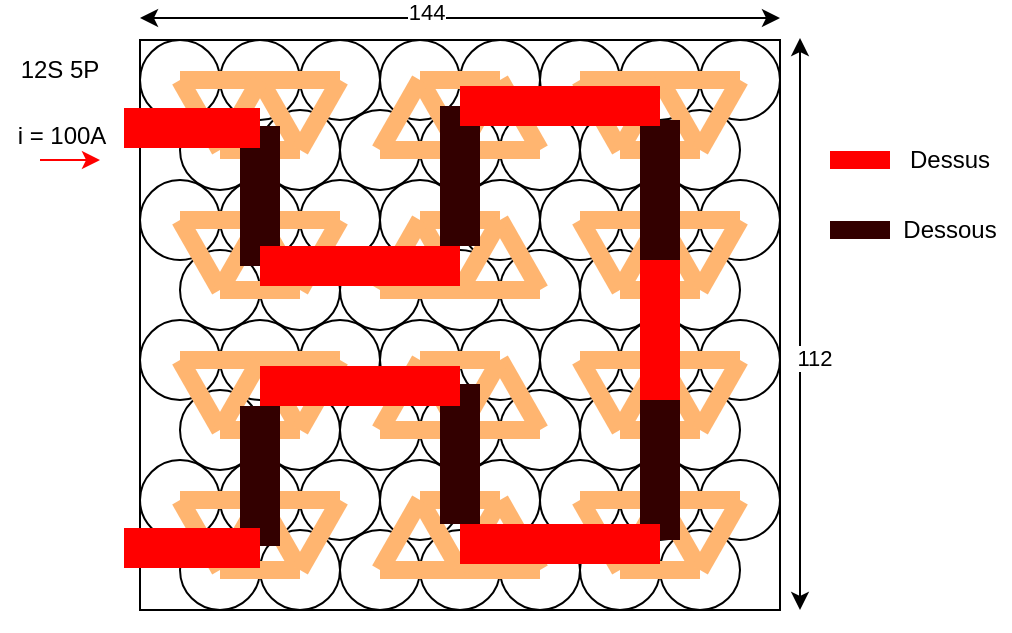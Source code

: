 <mxfile version="21.3.7" type="device">
  <diagram name="Page-1" id="6R2cEfyYjM8SO850dkFp">
    <mxGraphModel dx="1034" dy="605" grid="1" gridSize="10" guides="0" tooltips="1" connect="0" arrows="0" fold="1" page="1" pageScale="1" pageWidth="827" pageHeight="1169" math="0" shadow="0">
      <root>
        <mxCell id="0" />
        <mxCell id="1" parent="0" />
        <mxCell id="5ElmYb7h4wSeAVdo4Z_U-305" value="" style="rounded=0;whiteSpace=wrap;html=1;fillColor=none;" vertex="1" parent="1">
          <mxGeometry x="360" y="240" width="320" height="285" as="geometry" />
        </mxCell>
        <mxCell id="5ElmYb7h4wSeAVdo4Z_U-151" value="" style="group" vertex="1" connectable="0" parent="1">
          <mxGeometry x="360" y="240" width="230" height="85" as="geometry" />
        </mxCell>
        <mxCell id="5ElmYb7h4wSeAVdo4Z_U-82" value="" style="group" vertex="1" connectable="0" parent="5ElmYb7h4wSeAVdo4Z_U-151">
          <mxGeometry width="230" height="75" as="geometry" />
        </mxCell>
        <mxCell id="5ElmYb7h4wSeAVdo4Z_U-13" value="" style="group;fillColor=none;" vertex="1" connectable="0" parent="5ElmYb7h4wSeAVdo4Z_U-82">
          <mxGeometry width="230" height="75" as="geometry" />
        </mxCell>
        <mxCell id="5ElmYb7h4wSeAVdo4Z_U-1" value="" style="ellipse;whiteSpace=wrap;html=1;aspect=fixed;" vertex="1" parent="5ElmYb7h4wSeAVdo4Z_U-13">
          <mxGeometry width="40" height="40" as="geometry" />
        </mxCell>
        <mxCell id="5ElmYb7h4wSeAVdo4Z_U-2" value="" style="ellipse;whiteSpace=wrap;html=1;aspect=fixed;" vertex="1" parent="5ElmYb7h4wSeAVdo4Z_U-13">
          <mxGeometry x="40" width="40" height="40" as="geometry" />
        </mxCell>
        <mxCell id="5ElmYb7h4wSeAVdo4Z_U-3" value="" style="ellipse;whiteSpace=wrap;html=1;aspect=fixed;" vertex="1" parent="5ElmYb7h4wSeAVdo4Z_U-13">
          <mxGeometry x="80" width="40" height="40" as="geometry" />
        </mxCell>
        <mxCell id="5ElmYb7h4wSeAVdo4Z_U-4" value="" style="ellipse;whiteSpace=wrap;html=1;aspect=fixed;" vertex="1" parent="5ElmYb7h4wSeAVdo4Z_U-13">
          <mxGeometry x="20" y="35" width="40" height="40" as="geometry" />
        </mxCell>
        <mxCell id="5ElmYb7h4wSeAVdo4Z_U-5" value="" style="ellipse;whiteSpace=wrap;html=1;aspect=fixed;" vertex="1" parent="5ElmYb7h4wSeAVdo4Z_U-13">
          <mxGeometry x="60" y="35" width="40" height="40" as="geometry" />
        </mxCell>
        <mxCell id="5ElmYb7h4wSeAVdo4Z_U-83" value="" style="group;rotation=-180;" vertex="1" connectable="0" parent="5ElmYb7h4wSeAVdo4Z_U-13">
          <mxGeometry x="100" width="120" height="75" as="geometry" />
        </mxCell>
        <mxCell id="5ElmYb7h4wSeAVdo4Z_U-84" value="" style="group;fillColor=none;rotation=-180;" vertex="1" connectable="0" parent="5ElmYb7h4wSeAVdo4Z_U-83">
          <mxGeometry width="120" height="75" as="geometry" />
        </mxCell>
        <mxCell id="5ElmYb7h4wSeAVdo4Z_U-85" value="" style="ellipse;whiteSpace=wrap;html=1;aspect=fixed;rotation=-180;" vertex="1" parent="5ElmYb7h4wSeAVdo4Z_U-84">
          <mxGeometry x="80" y="35" width="40" height="40" as="geometry" />
        </mxCell>
        <mxCell id="5ElmYb7h4wSeAVdo4Z_U-86" value="" style="ellipse;whiteSpace=wrap;html=1;aspect=fixed;rotation=-180;" vertex="1" parent="5ElmYb7h4wSeAVdo4Z_U-84">
          <mxGeometry x="40" y="35" width="40" height="40" as="geometry" />
        </mxCell>
        <mxCell id="5ElmYb7h4wSeAVdo4Z_U-87" value="" style="ellipse;whiteSpace=wrap;html=1;aspect=fixed;rotation=-180;" vertex="1" parent="5ElmYb7h4wSeAVdo4Z_U-84">
          <mxGeometry y="35" width="40" height="40" as="geometry" />
        </mxCell>
        <mxCell id="5ElmYb7h4wSeAVdo4Z_U-88" value="" style="ellipse;whiteSpace=wrap;html=1;aspect=fixed;rotation=-180;" vertex="1" parent="5ElmYb7h4wSeAVdo4Z_U-84">
          <mxGeometry x="60" width="40" height="40" as="geometry" />
        </mxCell>
        <mxCell id="5ElmYb7h4wSeAVdo4Z_U-89" value="" style="ellipse;whiteSpace=wrap;html=1;aspect=fixed;rotation=-180;" vertex="1" parent="5ElmYb7h4wSeAVdo4Z_U-84">
          <mxGeometry x="20" width="40" height="40" as="geometry" />
        </mxCell>
        <mxCell id="5ElmYb7h4wSeAVdo4Z_U-90" value="" style="endArrow=none;html=1;rounded=0;strokeWidth=9;strokeColor=#FFB570;" edge="1" parent="5ElmYb7h4wSeAVdo4Z_U-83">
          <mxGeometry width="50" height="50" relative="1" as="geometry">
            <mxPoint x="100" y="55" as="sourcePoint" />
            <mxPoint x="80" y="20" as="targetPoint" />
          </mxGeometry>
        </mxCell>
        <mxCell id="5ElmYb7h4wSeAVdo4Z_U-91" value="" style="endArrow=none;html=1;rounded=0;strokeWidth=9;strokeColor=#FFB570;" edge="1" parent="5ElmYb7h4wSeAVdo4Z_U-83">
          <mxGeometry width="50" height="50" relative="1" as="geometry">
            <mxPoint x="60" y="55" as="sourcePoint" />
            <mxPoint x="40" y="20" as="targetPoint" />
          </mxGeometry>
        </mxCell>
        <mxCell id="5ElmYb7h4wSeAVdo4Z_U-92" value="" style="endArrow=none;html=1;rounded=0;strokeWidth=9;strokeColor=#FFB570;" edge="1" parent="5ElmYb7h4wSeAVdo4Z_U-83">
          <mxGeometry width="50" height="50" relative="1" as="geometry">
            <mxPoint x="100" y="55" as="sourcePoint" />
            <mxPoint x="60" y="55" as="targetPoint" />
          </mxGeometry>
        </mxCell>
        <mxCell id="5ElmYb7h4wSeAVdo4Z_U-93" value="" style="endArrow=none;html=1;rounded=0;strokeWidth=9;strokeColor=#FFB570;" edge="1" parent="5ElmYb7h4wSeAVdo4Z_U-83">
          <mxGeometry width="50" height="50" relative="1" as="geometry">
            <mxPoint x="80" y="20" as="sourcePoint" />
            <mxPoint x="40" y="20" as="targetPoint" />
          </mxGeometry>
        </mxCell>
        <mxCell id="5ElmYb7h4wSeAVdo4Z_U-94" value="" style="endArrow=none;html=1;rounded=0;strokeWidth=9;strokeColor=#FFB570;" edge="1" parent="5ElmYb7h4wSeAVdo4Z_U-83">
          <mxGeometry width="50" height="50" relative="1" as="geometry">
            <mxPoint x="60" y="55" as="sourcePoint" />
            <mxPoint x="20" y="55" as="targetPoint" />
          </mxGeometry>
        </mxCell>
        <mxCell id="5ElmYb7h4wSeAVdo4Z_U-95" value="" style="endArrow=none;html=1;rounded=0;strokeWidth=9;strokeColor=#FFB570;" edge="1" parent="5ElmYb7h4wSeAVdo4Z_U-83">
          <mxGeometry width="50" height="50" relative="1" as="geometry">
            <mxPoint x="20" y="55" as="sourcePoint" />
            <mxPoint x="40" y="20" as="targetPoint" />
          </mxGeometry>
        </mxCell>
        <mxCell id="5ElmYb7h4wSeAVdo4Z_U-96" value="" style="endArrow=none;html=1;rounded=0;strokeWidth=9;strokeColor=#FFB570;" edge="1" parent="5ElmYb7h4wSeAVdo4Z_U-83">
          <mxGeometry width="50" height="50" relative="1" as="geometry">
            <mxPoint x="60" y="55" as="sourcePoint" />
            <mxPoint x="80" y="20" as="targetPoint" />
          </mxGeometry>
        </mxCell>
        <mxCell id="5ElmYb7h4wSeAVdo4Z_U-75" value="" style="endArrow=none;html=1;rounded=0;strokeWidth=9;strokeColor=#FFB570;" edge="1" parent="5ElmYb7h4wSeAVdo4Z_U-82">
          <mxGeometry width="50" height="50" relative="1" as="geometry">
            <mxPoint x="20" y="20" as="sourcePoint" />
            <mxPoint x="40" y="55" as="targetPoint" />
          </mxGeometry>
        </mxCell>
        <mxCell id="5ElmYb7h4wSeAVdo4Z_U-76" value="" style="endArrow=none;html=1;rounded=0;strokeWidth=9;strokeColor=#FFB570;" edge="1" parent="5ElmYb7h4wSeAVdo4Z_U-82">
          <mxGeometry width="50" height="50" relative="1" as="geometry">
            <mxPoint x="60" y="20" as="sourcePoint" />
            <mxPoint x="80" y="55" as="targetPoint" />
          </mxGeometry>
        </mxCell>
        <mxCell id="5ElmYb7h4wSeAVdo4Z_U-77" value="" style="endArrow=none;html=1;rounded=0;strokeWidth=9;strokeColor=#FFB570;" edge="1" parent="5ElmYb7h4wSeAVdo4Z_U-82">
          <mxGeometry width="50" height="50" relative="1" as="geometry">
            <mxPoint x="20" y="20" as="sourcePoint" />
            <mxPoint x="60" y="20" as="targetPoint" />
          </mxGeometry>
        </mxCell>
        <mxCell id="5ElmYb7h4wSeAVdo4Z_U-78" value="" style="endArrow=none;html=1;rounded=0;strokeWidth=9;strokeColor=#FFB570;" edge="1" parent="5ElmYb7h4wSeAVdo4Z_U-82">
          <mxGeometry width="50" height="50" relative="1" as="geometry">
            <mxPoint x="40" y="55" as="sourcePoint" />
            <mxPoint x="80" y="55" as="targetPoint" />
          </mxGeometry>
        </mxCell>
        <mxCell id="5ElmYb7h4wSeAVdo4Z_U-79" value="" style="endArrow=none;html=1;rounded=0;strokeWidth=9;strokeColor=#FFB570;" edge="1" parent="5ElmYb7h4wSeAVdo4Z_U-82">
          <mxGeometry width="50" height="50" relative="1" as="geometry">
            <mxPoint x="60" y="20" as="sourcePoint" />
            <mxPoint x="100" y="20" as="targetPoint" />
          </mxGeometry>
        </mxCell>
        <mxCell id="5ElmYb7h4wSeAVdo4Z_U-80" value="" style="endArrow=none;html=1;rounded=0;strokeWidth=9;strokeColor=#FFB570;" edge="1" parent="5ElmYb7h4wSeAVdo4Z_U-82">
          <mxGeometry width="50" height="50" relative="1" as="geometry">
            <mxPoint x="100" y="20" as="sourcePoint" />
            <mxPoint x="80" y="55" as="targetPoint" />
          </mxGeometry>
        </mxCell>
        <mxCell id="5ElmYb7h4wSeAVdo4Z_U-81" value="" style="endArrow=none;html=1;rounded=0;strokeWidth=9;strokeColor=#FFB570;" edge="1" parent="5ElmYb7h4wSeAVdo4Z_U-82">
          <mxGeometry width="50" height="50" relative="1" as="geometry">
            <mxPoint x="60" y="20" as="sourcePoint" />
            <mxPoint x="40" y="55" as="targetPoint" />
          </mxGeometry>
        </mxCell>
        <mxCell id="5ElmYb7h4wSeAVdo4Z_U-109" value="" style="group" vertex="1" connectable="0" parent="5ElmYb7h4wSeAVdo4Z_U-151">
          <mxGeometry x="10" y="10" width="120" height="75" as="geometry" />
        </mxCell>
        <mxCell id="5ElmYb7h4wSeAVdo4Z_U-97" value="" style="ellipse;whiteSpace=wrap;html=1;aspect=fixed;" vertex="1" parent="5ElmYb7h4wSeAVdo4Z_U-109">
          <mxGeometry x="190" y="-10" width="40" height="40" as="geometry" />
        </mxCell>
        <mxCell id="5ElmYb7h4wSeAVdo4Z_U-98" value="" style="ellipse;whiteSpace=wrap;html=1;aspect=fixed;" vertex="1" parent="5ElmYb7h4wSeAVdo4Z_U-109">
          <mxGeometry x="230" y="-10" width="40" height="40" as="geometry" />
        </mxCell>
        <mxCell id="5ElmYb7h4wSeAVdo4Z_U-99" value="" style="ellipse;whiteSpace=wrap;html=1;aspect=fixed;" vertex="1" parent="5ElmYb7h4wSeAVdo4Z_U-109">
          <mxGeometry x="270" y="-10" width="40" height="40" as="geometry" />
        </mxCell>
        <mxCell id="5ElmYb7h4wSeAVdo4Z_U-100" value="" style="ellipse;whiteSpace=wrap;html=1;aspect=fixed;" vertex="1" parent="5ElmYb7h4wSeAVdo4Z_U-109">
          <mxGeometry x="210" y="25" width="40" height="40" as="geometry" />
        </mxCell>
        <mxCell id="5ElmYb7h4wSeAVdo4Z_U-101" value="" style="ellipse;whiteSpace=wrap;html=1;aspect=fixed;" vertex="1" parent="5ElmYb7h4wSeAVdo4Z_U-109">
          <mxGeometry x="250" y="25" width="40" height="40" as="geometry" />
        </mxCell>
        <mxCell id="5ElmYb7h4wSeAVdo4Z_U-102" value="" style="endArrow=none;html=1;rounded=0;strokeWidth=9;strokeColor=#FFB570;" edge="1" parent="5ElmYb7h4wSeAVdo4Z_U-109">
          <mxGeometry width="50" height="50" relative="1" as="geometry">
            <mxPoint x="210" y="10" as="sourcePoint" />
            <mxPoint x="230" y="45" as="targetPoint" />
          </mxGeometry>
        </mxCell>
        <mxCell id="5ElmYb7h4wSeAVdo4Z_U-103" value="" style="endArrow=none;html=1;rounded=0;strokeWidth=9;strokeColor=#FFB570;" edge="1" parent="5ElmYb7h4wSeAVdo4Z_U-109">
          <mxGeometry width="50" height="50" relative="1" as="geometry">
            <mxPoint x="250" y="10" as="sourcePoint" />
            <mxPoint x="270" y="45" as="targetPoint" />
          </mxGeometry>
        </mxCell>
        <mxCell id="5ElmYb7h4wSeAVdo4Z_U-104" value="" style="endArrow=none;html=1;rounded=0;strokeWidth=9;strokeColor=#FFB570;" edge="1" parent="5ElmYb7h4wSeAVdo4Z_U-109">
          <mxGeometry width="50" height="50" relative="1" as="geometry">
            <mxPoint x="210" y="10" as="sourcePoint" />
            <mxPoint x="250" y="10" as="targetPoint" />
          </mxGeometry>
        </mxCell>
        <mxCell id="5ElmYb7h4wSeAVdo4Z_U-105" value="" style="endArrow=none;html=1;rounded=0;strokeWidth=9;strokeColor=#FFB570;" edge="1" parent="5ElmYb7h4wSeAVdo4Z_U-109">
          <mxGeometry width="50" height="50" relative="1" as="geometry">
            <mxPoint x="230" y="45" as="sourcePoint" />
            <mxPoint x="270" y="45" as="targetPoint" />
          </mxGeometry>
        </mxCell>
        <mxCell id="5ElmYb7h4wSeAVdo4Z_U-106" value="" style="endArrow=none;html=1;rounded=0;strokeWidth=9;strokeColor=#FFB570;" edge="1" parent="5ElmYb7h4wSeAVdo4Z_U-109">
          <mxGeometry width="50" height="50" relative="1" as="geometry">
            <mxPoint x="250" y="10" as="sourcePoint" />
            <mxPoint x="290" y="10" as="targetPoint" />
          </mxGeometry>
        </mxCell>
        <mxCell id="5ElmYb7h4wSeAVdo4Z_U-107" value="" style="endArrow=none;html=1;rounded=0;strokeWidth=9;strokeColor=#FFB570;" edge="1" parent="5ElmYb7h4wSeAVdo4Z_U-109">
          <mxGeometry width="50" height="50" relative="1" as="geometry">
            <mxPoint x="290" y="10" as="sourcePoint" />
            <mxPoint x="270" y="45" as="targetPoint" />
          </mxGeometry>
        </mxCell>
        <mxCell id="5ElmYb7h4wSeAVdo4Z_U-108" value="" style="endArrow=none;html=1;rounded=0;strokeWidth=9;strokeColor=#FFB570;" edge="1" parent="5ElmYb7h4wSeAVdo4Z_U-109">
          <mxGeometry width="50" height="50" relative="1" as="geometry">
            <mxPoint x="250" y="10" as="sourcePoint" />
            <mxPoint x="230" y="45" as="targetPoint" />
          </mxGeometry>
        </mxCell>
        <mxCell id="5ElmYb7h4wSeAVdo4Z_U-152" value="" style="group" vertex="1" connectable="0" parent="1">
          <mxGeometry x="360" y="310" width="230" height="85" as="geometry" />
        </mxCell>
        <mxCell id="5ElmYb7h4wSeAVdo4Z_U-153" value="" style="group" vertex="1" connectable="0" parent="5ElmYb7h4wSeAVdo4Z_U-152">
          <mxGeometry width="230" height="75" as="geometry" />
        </mxCell>
        <mxCell id="5ElmYb7h4wSeAVdo4Z_U-154" value="" style="group;fillColor=none;" vertex="1" connectable="0" parent="5ElmYb7h4wSeAVdo4Z_U-153">
          <mxGeometry width="230" height="75" as="geometry" />
        </mxCell>
        <mxCell id="5ElmYb7h4wSeAVdo4Z_U-155" value="" style="ellipse;whiteSpace=wrap;html=1;aspect=fixed;" vertex="1" parent="5ElmYb7h4wSeAVdo4Z_U-154">
          <mxGeometry width="40" height="40" as="geometry" />
        </mxCell>
        <mxCell id="5ElmYb7h4wSeAVdo4Z_U-156" value="" style="ellipse;whiteSpace=wrap;html=1;aspect=fixed;" vertex="1" parent="5ElmYb7h4wSeAVdo4Z_U-154">
          <mxGeometry x="40" width="40" height="40" as="geometry" />
        </mxCell>
        <mxCell id="5ElmYb7h4wSeAVdo4Z_U-157" value="" style="ellipse;whiteSpace=wrap;html=1;aspect=fixed;" vertex="1" parent="5ElmYb7h4wSeAVdo4Z_U-154">
          <mxGeometry x="80" width="40" height="40" as="geometry" />
        </mxCell>
        <mxCell id="5ElmYb7h4wSeAVdo4Z_U-158" value="" style="ellipse;whiteSpace=wrap;html=1;aspect=fixed;" vertex="1" parent="5ElmYb7h4wSeAVdo4Z_U-154">
          <mxGeometry x="20" y="35" width="40" height="40" as="geometry" />
        </mxCell>
        <mxCell id="5ElmYb7h4wSeAVdo4Z_U-159" value="" style="ellipse;whiteSpace=wrap;html=1;aspect=fixed;" vertex="1" parent="5ElmYb7h4wSeAVdo4Z_U-154">
          <mxGeometry x="60" y="35" width="40" height="40" as="geometry" />
        </mxCell>
        <mxCell id="5ElmYb7h4wSeAVdo4Z_U-160" value="" style="group;rotation=-180;" vertex="1" connectable="0" parent="5ElmYb7h4wSeAVdo4Z_U-154">
          <mxGeometry x="100" width="120" height="75" as="geometry" />
        </mxCell>
        <mxCell id="5ElmYb7h4wSeAVdo4Z_U-161" value="" style="group;fillColor=none;rotation=-180;" vertex="1" connectable="0" parent="5ElmYb7h4wSeAVdo4Z_U-160">
          <mxGeometry width="120" height="75" as="geometry" />
        </mxCell>
        <mxCell id="5ElmYb7h4wSeAVdo4Z_U-162" value="" style="ellipse;whiteSpace=wrap;html=1;aspect=fixed;rotation=-180;" vertex="1" parent="5ElmYb7h4wSeAVdo4Z_U-161">
          <mxGeometry x="80" y="35" width="40" height="40" as="geometry" />
        </mxCell>
        <mxCell id="5ElmYb7h4wSeAVdo4Z_U-163" value="" style="ellipse;whiteSpace=wrap;html=1;aspect=fixed;rotation=-180;" vertex="1" parent="5ElmYb7h4wSeAVdo4Z_U-161">
          <mxGeometry x="40" y="35" width="40" height="40" as="geometry" />
        </mxCell>
        <mxCell id="5ElmYb7h4wSeAVdo4Z_U-164" value="" style="ellipse;whiteSpace=wrap;html=1;aspect=fixed;rotation=-180;" vertex="1" parent="5ElmYb7h4wSeAVdo4Z_U-161">
          <mxGeometry y="35" width="40" height="40" as="geometry" />
        </mxCell>
        <mxCell id="5ElmYb7h4wSeAVdo4Z_U-165" value="" style="ellipse;whiteSpace=wrap;html=1;aspect=fixed;rotation=-180;" vertex="1" parent="5ElmYb7h4wSeAVdo4Z_U-161">
          <mxGeometry x="60" width="40" height="40" as="geometry" />
        </mxCell>
        <mxCell id="5ElmYb7h4wSeAVdo4Z_U-166" value="" style="ellipse;whiteSpace=wrap;html=1;aspect=fixed;rotation=-180;" vertex="1" parent="5ElmYb7h4wSeAVdo4Z_U-161">
          <mxGeometry x="20" width="40" height="40" as="geometry" />
        </mxCell>
        <mxCell id="5ElmYb7h4wSeAVdo4Z_U-167" value="" style="endArrow=none;html=1;rounded=0;strokeWidth=9;strokeColor=#FFB570;" edge="1" parent="5ElmYb7h4wSeAVdo4Z_U-160">
          <mxGeometry width="50" height="50" relative="1" as="geometry">
            <mxPoint x="100" y="55" as="sourcePoint" />
            <mxPoint x="80" y="20" as="targetPoint" />
          </mxGeometry>
        </mxCell>
        <mxCell id="5ElmYb7h4wSeAVdo4Z_U-168" value="" style="endArrow=none;html=1;rounded=0;strokeWidth=9;strokeColor=#FFB570;" edge="1" parent="5ElmYb7h4wSeAVdo4Z_U-160">
          <mxGeometry width="50" height="50" relative="1" as="geometry">
            <mxPoint x="60" y="55" as="sourcePoint" />
            <mxPoint x="40" y="20" as="targetPoint" />
          </mxGeometry>
        </mxCell>
        <mxCell id="5ElmYb7h4wSeAVdo4Z_U-169" value="" style="endArrow=none;html=1;rounded=0;strokeWidth=9;strokeColor=#FFB570;" edge="1" parent="5ElmYb7h4wSeAVdo4Z_U-160">
          <mxGeometry width="50" height="50" relative="1" as="geometry">
            <mxPoint x="100" y="55" as="sourcePoint" />
            <mxPoint x="60" y="55" as="targetPoint" />
          </mxGeometry>
        </mxCell>
        <mxCell id="5ElmYb7h4wSeAVdo4Z_U-170" value="" style="endArrow=none;html=1;rounded=0;strokeWidth=9;strokeColor=#FFB570;" edge="1" parent="5ElmYb7h4wSeAVdo4Z_U-160">
          <mxGeometry width="50" height="50" relative="1" as="geometry">
            <mxPoint x="80" y="20" as="sourcePoint" />
            <mxPoint x="40" y="20" as="targetPoint" />
          </mxGeometry>
        </mxCell>
        <mxCell id="5ElmYb7h4wSeAVdo4Z_U-171" value="" style="endArrow=none;html=1;rounded=0;strokeWidth=9;strokeColor=#FFB570;" edge="1" parent="5ElmYb7h4wSeAVdo4Z_U-160">
          <mxGeometry width="50" height="50" relative="1" as="geometry">
            <mxPoint x="60" y="55" as="sourcePoint" />
            <mxPoint x="20" y="55" as="targetPoint" />
          </mxGeometry>
        </mxCell>
        <mxCell id="5ElmYb7h4wSeAVdo4Z_U-172" value="" style="endArrow=none;html=1;rounded=0;strokeWidth=9;strokeColor=#FFB570;" edge="1" parent="5ElmYb7h4wSeAVdo4Z_U-160">
          <mxGeometry width="50" height="50" relative="1" as="geometry">
            <mxPoint x="20" y="55" as="sourcePoint" />
            <mxPoint x="40" y="20" as="targetPoint" />
          </mxGeometry>
        </mxCell>
        <mxCell id="5ElmYb7h4wSeAVdo4Z_U-173" value="" style="endArrow=none;html=1;rounded=0;strokeWidth=9;strokeColor=#FFB570;" edge="1" parent="5ElmYb7h4wSeAVdo4Z_U-160">
          <mxGeometry width="50" height="50" relative="1" as="geometry">
            <mxPoint x="60" y="55" as="sourcePoint" />
            <mxPoint x="80" y="20" as="targetPoint" />
          </mxGeometry>
        </mxCell>
        <mxCell id="5ElmYb7h4wSeAVdo4Z_U-174" value="" style="endArrow=none;html=1;rounded=0;strokeWidth=9;strokeColor=#FFB570;" edge="1" parent="5ElmYb7h4wSeAVdo4Z_U-153">
          <mxGeometry width="50" height="50" relative="1" as="geometry">
            <mxPoint x="20" y="20" as="sourcePoint" />
            <mxPoint x="40" y="55" as="targetPoint" />
          </mxGeometry>
        </mxCell>
        <mxCell id="5ElmYb7h4wSeAVdo4Z_U-175" value="" style="endArrow=none;html=1;rounded=0;strokeWidth=9;strokeColor=#FFB570;" edge="1" parent="5ElmYb7h4wSeAVdo4Z_U-153">
          <mxGeometry width="50" height="50" relative="1" as="geometry">
            <mxPoint x="60" y="20" as="sourcePoint" />
            <mxPoint x="80" y="55" as="targetPoint" />
          </mxGeometry>
        </mxCell>
        <mxCell id="5ElmYb7h4wSeAVdo4Z_U-176" value="" style="endArrow=none;html=1;rounded=0;strokeWidth=9;strokeColor=#FFB570;" edge="1" parent="5ElmYb7h4wSeAVdo4Z_U-153">
          <mxGeometry width="50" height="50" relative="1" as="geometry">
            <mxPoint x="20" y="20" as="sourcePoint" />
            <mxPoint x="60" y="20" as="targetPoint" />
          </mxGeometry>
        </mxCell>
        <mxCell id="5ElmYb7h4wSeAVdo4Z_U-177" value="" style="endArrow=none;html=1;rounded=0;strokeWidth=9;strokeColor=#FFB570;" edge="1" parent="5ElmYb7h4wSeAVdo4Z_U-153">
          <mxGeometry width="50" height="50" relative="1" as="geometry">
            <mxPoint x="40" y="55" as="sourcePoint" />
            <mxPoint x="80" y="55" as="targetPoint" />
          </mxGeometry>
        </mxCell>
        <mxCell id="5ElmYb7h4wSeAVdo4Z_U-178" value="" style="endArrow=none;html=1;rounded=0;strokeWidth=9;strokeColor=#FFB570;" edge="1" parent="5ElmYb7h4wSeAVdo4Z_U-153">
          <mxGeometry width="50" height="50" relative="1" as="geometry">
            <mxPoint x="60" y="20" as="sourcePoint" />
            <mxPoint x="100" y="20" as="targetPoint" />
          </mxGeometry>
        </mxCell>
        <mxCell id="5ElmYb7h4wSeAVdo4Z_U-179" value="" style="endArrow=none;html=1;rounded=0;strokeWidth=9;strokeColor=#FFB570;" edge="1" parent="5ElmYb7h4wSeAVdo4Z_U-153">
          <mxGeometry width="50" height="50" relative="1" as="geometry">
            <mxPoint x="100" y="20" as="sourcePoint" />
            <mxPoint x="80" y="55" as="targetPoint" />
          </mxGeometry>
        </mxCell>
        <mxCell id="5ElmYb7h4wSeAVdo4Z_U-180" value="" style="endArrow=none;html=1;rounded=0;strokeWidth=9;strokeColor=#FFB570;" edge="1" parent="5ElmYb7h4wSeAVdo4Z_U-153">
          <mxGeometry width="50" height="50" relative="1" as="geometry">
            <mxPoint x="60" y="20" as="sourcePoint" />
            <mxPoint x="40" y="55" as="targetPoint" />
          </mxGeometry>
        </mxCell>
        <mxCell id="5ElmYb7h4wSeAVdo4Z_U-181" value="" style="group" vertex="1" connectable="0" parent="5ElmYb7h4wSeAVdo4Z_U-152">
          <mxGeometry x="10" y="10" width="120" height="75" as="geometry" />
        </mxCell>
        <mxCell id="5ElmYb7h4wSeAVdo4Z_U-182" value="" style="ellipse;whiteSpace=wrap;html=1;aspect=fixed;" vertex="1" parent="5ElmYb7h4wSeAVdo4Z_U-181">
          <mxGeometry x="190" y="-10" width="40" height="40" as="geometry" />
        </mxCell>
        <mxCell id="5ElmYb7h4wSeAVdo4Z_U-183" value="" style="ellipse;whiteSpace=wrap;html=1;aspect=fixed;" vertex="1" parent="5ElmYb7h4wSeAVdo4Z_U-181">
          <mxGeometry x="230" y="-10" width="40" height="40" as="geometry" />
        </mxCell>
        <mxCell id="5ElmYb7h4wSeAVdo4Z_U-184" value="" style="ellipse;whiteSpace=wrap;html=1;aspect=fixed;" vertex="1" parent="5ElmYb7h4wSeAVdo4Z_U-181">
          <mxGeometry x="270" y="-10" width="40" height="40" as="geometry" />
        </mxCell>
        <mxCell id="5ElmYb7h4wSeAVdo4Z_U-185" value="" style="ellipse;whiteSpace=wrap;html=1;aspect=fixed;" vertex="1" parent="5ElmYb7h4wSeAVdo4Z_U-181">
          <mxGeometry x="210" y="25" width="40" height="40" as="geometry" />
        </mxCell>
        <mxCell id="5ElmYb7h4wSeAVdo4Z_U-186" value="" style="ellipse;whiteSpace=wrap;html=1;aspect=fixed;" vertex="1" parent="5ElmYb7h4wSeAVdo4Z_U-181">
          <mxGeometry x="250" y="25" width="40" height="40" as="geometry" />
        </mxCell>
        <mxCell id="5ElmYb7h4wSeAVdo4Z_U-187" value="" style="endArrow=none;html=1;rounded=0;strokeWidth=9;strokeColor=#FFB570;" edge="1" parent="5ElmYb7h4wSeAVdo4Z_U-181">
          <mxGeometry width="50" height="50" relative="1" as="geometry">
            <mxPoint x="210" y="10" as="sourcePoint" />
            <mxPoint x="230" y="45" as="targetPoint" />
          </mxGeometry>
        </mxCell>
        <mxCell id="5ElmYb7h4wSeAVdo4Z_U-188" value="" style="endArrow=none;html=1;rounded=0;strokeWidth=9;strokeColor=#FFB570;" edge="1" parent="5ElmYb7h4wSeAVdo4Z_U-181">
          <mxGeometry width="50" height="50" relative="1" as="geometry">
            <mxPoint x="250" y="10" as="sourcePoint" />
            <mxPoint x="270" y="45" as="targetPoint" />
          </mxGeometry>
        </mxCell>
        <mxCell id="5ElmYb7h4wSeAVdo4Z_U-189" value="" style="endArrow=none;html=1;rounded=0;strokeWidth=9;strokeColor=#FFB570;" edge="1" parent="5ElmYb7h4wSeAVdo4Z_U-181">
          <mxGeometry width="50" height="50" relative="1" as="geometry">
            <mxPoint x="210" y="10" as="sourcePoint" />
            <mxPoint x="250" y="10" as="targetPoint" />
          </mxGeometry>
        </mxCell>
        <mxCell id="5ElmYb7h4wSeAVdo4Z_U-190" value="" style="endArrow=none;html=1;rounded=0;strokeWidth=9;strokeColor=#FFB570;" edge="1" parent="5ElmYb7h4wSeAVdo4Z_U-181">
          <mxGeometry width="50" height="50" relative="1" as="geometry">
            <mxPoint x="230" y="45" as="sourcePoint" />
            <mxPoint x="270" y="45" as="targetPoint" />
          </mxGeometry>
        </mxCell>
        <mxCell id="5ElmYb7h4wSeAVdo4Z_U-191" value="" style="endArrow=none;html=1;rounded=0;strokeWidth=9;strokeColor=#FFB570;" edge="1" parent="5ElmYb7h4wSeAVdo4Z_U-181">
          <mxGeometry width="50" height="50" relative="1" as="geometry">
            <mxPoint x="250" y="10" as="sourcePoint" />
            <mxPoint x="290" y="10" as="targetPoint" />
          </mxGeometry>
        </mxCell>
        <mxCell id="5ElmYb7h4wSeAVdo4Z_U-192" value="" style="endArrow=none;html=1;rounded=0;strokeWidth=9;strokeColor=#FFB570;" edge="1" parent="5ElmYb7h4wSeAVdo4Z_U-181">
          <mxGeometry width="50" height="50" relative="1" as="geometry">
            <mxPoint x="290" y="10" as="sourcePoint" />
            <mxPoint x="270" y="45" as="targetPoint" />
          </mxGeometry>
        </mxCell>
        <mxCell id="5ElmYb7h4wSeAVdo4Z_U-193" value="" style="endArrow=none;html=1;rounded=0;strokeWidth=9;strokeColor=#FFB570;" edge="1" parent="5ElmYb7h4wSeAVdo4Z_U-181">
          <mxGeometry width="50" height="50" relative="1" as="geometry">
            <mxPoint x="250" y="10" as="sourcePoint" />
            <mxPoint x="230" y="45" as="targetPoint" />
          </mxGeometry>
        </mxCell>
        <mxCell id="5ElmYb7h4wSeAVdo4Z_U-280" value="" style="endArrow=none;html=1;rounded=0;strokeColor=#330000;strokeWidth=20;" edge="1" parent="5ElmYb7h4wSeAVdo4Z_U-181">
          <mxGeometry width="50" height="50" relative="1" as="geometry">
            <mxPoint x="250" y="-40" as="sourcePoint" />
            <mxPoint x="250" y="30" as="targetPoint" />
          </mxGeometry>
        </mxCell>
        <mxCell id="5ElmYb7h4wSeAVdo4Z_U-194" value="" style="group" vertex="1" connectable="0" parent="1">
          <mxGeometry x="360" y="380" width="230" height="85" as="geometry" />
        </mxCell>
        <mxCell id="5ElmYb7h4wSeAVdo4Z_U-195" value="" style="group" vertex="1" connectable="0" parent="5ElmYb7h4wSeAVdo4Z_U-194">
          <mxGeometry width="230" height="75" as="geometry" />
        </mxCell>
        <mxCell id="5ElmYb7h4wSeAVdo4Z_U-196" value="" style="group;fillColor=none;" vertex="1" connectable="0" parent="5ElmYb7h4wSeAVdo4Z_U-195">
          <mxGeometry width="230" height="75" as="geometry" />
        </mxCell>
        <mxCell id="5ElmYb7h4wSeAVdo4Z_U-197" value="" style="ellipse;whiteSpace=wrap;html=1;aspect=fixed;" vertex="1" parent="5ElmYb7h4wSeAVdo4Z_U-196">
          <mxGeometry width="40" height="40" as="geometry" />
        </mxCell>
        <mxCell id="5ElmYb7h4wSeAVdo4Z_U-198" value="" style="ellipse;whiteSpace=wrap;html=1;aspect=fixed;" vertex="1" parent="5ElmYb7h4wSeAVdo4Z_U-196">
          <mxGeometry x="40" width="40" height="40" as="geometry" />
        </mxCell>
        <mxCell id="5ElmYb7h4wSeAVdo4Z_U-199" value="" style="ellipse;whiteSpace=wrap;html=1;aspect=fixed;" vertex="1" parent="5ElmYb7h4wSeAVdo4Z_U-196">
          <mxGeometry x="80" width="40" height="40" as="geometry" />
        </mxCell>
        <mxCell id="5ElmYb7h4wSeAVdo4Z_U-200" value="" style="ellipse;whiteSpace=wrap;html=1;aspect=fixed;" vertex="1" parent="5ElmYb7h4wSeAVdo4Z_U-196">
          <mxGeometry x="20" y="35" width="40" height="40" as="geometry" />
        </mxCell>
        <mxCell id="5ElmYb7h4wSeAVdo4Z_U-201" value="" style="ellipse;whiteSpace=wrap;html=1;aspect=fixed;" vertex="1" parent="5ElmYb7h4wSeAVdo4Z_U-196">
          <mxGeometry x="60" y="35" width="40" height="40" as="geometry" />
        </mxCell>
        <mxCell id="5ElmYb7h4wSeAVdo4Z_U-202" value="" style="group;rotation=-180;" vertex="1" connectable="0" parent="5ElmYb7h4wSeAVdo4Z_U-196">
          <mxGeometry x="100" width="120" height="75" as="geometry" />
        </mxCell>
        <mxCell id="5ElmYb7h4wSeAVdo4Z_U-203" value="" style="group;fillColor=none;rotation=-180;" vertex="1" connectable="0" parent="5ElmYb7h4wSeAVdo4Z_U-202">
          <mxGeometry width="120" height="75" as="geometry" />
        </mxCell>
        <mxCell id="5ElmYb7h4wSeAVdo4Z_U-204" value="" style="ellipse;whiteSpace=wrap;html=1;aspect=fixed;rotation=-180;" vertex="1" parent="5ElmYb7h4wSeAVdo4Z_U-203">
          <mxGeometry x="80" y="35" width="40" height="40" as="geometry" />
        </mxCell>
        <mxCell id="5ElmYb7h4wSeAVdo4Z_U-205" value="" style="ellipse;whiteSpace=wrap;html=1;aspect=fixed;rotation=-180;" vertex="1" parent="5ElmYb7h4wSeAVdo4Z_U-203">
          <mxGeometry x="40" y="35" width="40" height="40" as="geometry" />
        </mxCell>
        <mxCell id="5ElmYb7h4wSeAVdo4Z_U-206" value="" style="ellipse;whiteSpace=wrap;html=1;aspect=fixed;rotation=-180;" vertex="1" parent="5ElmYb7h4wSeAVdo4Z_U-203">
          <mxGeometry y="35" width="40" height="40" as="geometry" />
        </mxCell>
        <mxCell id="5ElmYb7h4wSeAVdo4Z_U-207" value="" style="ellipse;whiteSpace=wrap;html=1;aspect=fixed;rotation=-180;" vertex="1" parent="5ElmYb7h4wSeAVdo4Z_U-203">
          <mxGeometry x="60" width="40" height="40" as="geometry" />
        </mxCell>
        <mxCell id="5ElmYb7h4wSeAVdo4Z_U-208" value="" style="ellipse;whiteSpace=wrap;html=1;aspect=fixed;rotation=-180;" vertex="1" parent="5ElmYb7h4wSeAVdo4Z_U-203">
          <mxGeometry x="20" width="40" height="40" as="geometry" />
        </mxCell>
        <mxCell id="5ElmYb7h4wSeAVdo4Z_U-209" value="" style="endArrow=none;html=1;rounded=0;strokeWidth=9;strokeColor=#FFB570;" edge="1" parent="5ElmYb7h4wSeAVdo4Z_U-202">
          <mxGeometry width="50" height="50" relative="1" as="geometry">
            <mxPoint x="100" y="55" as="sourcePoint" />
            <mxPoint x="80" y="20" as="targetPoint" />
          </mxGeometry>
        </mxCell>
        <mxCell id="5ElmYb7h4wSeAVdo4Z_U-210" value="" style="endArrow=none;html=1;rounded=0;strokeWidth=9;strokeColor=#FFB570;" edge="1" parent="5ElmYb7h4wSeAVdo4Z_U-202">
          <mxGeometry width="50" height="50" relative="1" as="geometry">
            <mxPoint x="60" y="55" as="sourcePoint" />
            <mxPoint x="40" y="20" as="targetPoint" />
          </mxGeometry>
        </mxCell>
        <mxCell id="5ElmYb7h4wSeAVdo4Z_U-211" value="" style="endArrow=none;html=1;rounded=0;strokeWidth=9;strokeColor=#FFB570;" edge="1" parent="5ElmYb7h4wSeAVdo4Z_U-202">
          <mxGeometry width="50" height="50" relative="1" as="geometry">
            <mxPoint x="100" y="55" as="sourcePoint" />
            <mxPoint x="60" y="55" as="targetPoint" />
          </mxGeometry>
        </mxCell>
        <mxCell id="5ElmYb7h4wSeAVdo4Z_U-212" value="" style="endArrow=none;html=1;rounded=0;strokeWidth=9;strokeColor=#FFB570;" edge="1" parent="5ElmYb7h4wSeAVdo4Z_U-202">
          <mxGeometry width="50" height="50" relative="1" as="geometry">
            <mxPoint x="80" y="20" as="sourcePoint" />
            <mxPoint x="40" y="20" as="targetPoint" />
          </mxGeometry>
        </mxCell>
        <mxCell id="5ElmYb7h4wSeAVdo4Z_U-213" value="" style="endArrow=none;html=1;rounded=0;strokeWidth=9;strokeColor=#FFB570;" edge="1" parent="5ElmYb7h4wSeAVdo4Z_U-202">
          <mxGeometry width="50" height="50" relative="1" as="geometry">
            <mxPoint x="60" y="55" as="sourcePoint" />
            <mxPoint x="20" y="55" as="targetPoint" />
          </mxGeometry>
        </mxCell>
        <mxCell id="5ElmYb7h4wSeAVdo4Z_U-214" value="" style="endArrow=none;html=1;rounded=0;strokeWidth=9;strokeColor=#FFB570;" edge="1" parent="5ElmYb7h4wSeAVdo4Z_U-202">
          <mxGeometry width="50" height="50" relative="1" as="geometry">
            <mxPoint x="20" y="55" as="sourcePoint" />
            <mxPoint x="40" y="20" as="targetPoint" />
          </mxGeometry>
        </mxCell>
        <mxCell id="5ElmYb7h4wSeAVdo4Z_U-215" value="" style="endArrow=none;html=1;rounded=0;strokeWidth=9;strokeColor=#FFB570;" edge="1" parent="5ElmYb7h4wSeAVdo4Z_U-202">
          <mxGeometry width="50" height="50" relative="1" as="geometry">
            <mxPoint x="60" y="55" as="sourcePoint" />
            <mxPoint x="80" y="20" as="targetPoint" />
          </mxGeometry>
        </mxCell>
        <mxCell id="5ElmYb7h4wSeAVdo4Z_U-216" value="" style="endArrow=none;html=1;rounded=0;strokeWidth=9;strokeColor=#FFB570;" edge="1" parent="5ElmYb7h4wSeAVdo4Z_U-195">
          <mxGeometry width="50" height="50" relative="1" as="geometry">
            <mxPoint x="20" y="20" as="sourcePoint" />
            <mxPoint x="40" y="55" as="targetPoint" />
          </mxGeometry>
        </mxCell>
        <mxCell id="5ElmYb7h4wSeAVdo4Z_U-217" value="" style="endArrow=none;html=1;rounded=0;strokeWidth=9;strokeColor=#FFB570;" edge="1" parent="5ElmYb7h4wSeAVdo4Z_U-195">
          <mxGeometry width="50" height="50" relative="1" as="geometry">
            <mxPoint x="60" y="20" as="sourcePoint" />
            <mxPoint x="80" y="55" as="targetPoint" />
          </mxGeometry>
        </mxCell>
        <mxCell id="5ElmYb7h4wSeAVdo4Z_U-218" value="" style="endArrow=none;html=1;rounded=0;strokeWidth=9;strokeColor=#FFB570;" edge="1" parent="5ElmYb7h4wSeAVdo4Z_U-195">
          <mxGeometry width="50" height="50" relative="1" as="geometry">
            <mxPoint x="20" y="20" as="sourcePoint" />
            <mxPoint x="60" y="20" as="targetPoint" />
          </mxGeometry>
        </mxCell>
        <mxCell id="5ElmYb7h4wSeAVdo4Z_U-219" value="" style="endArrow=none;html=1;rounded=0;strokeWidth=9;strokeColor=#FFB570;" edge="1" parent="5ElmYb7h4wSeAVdo4Z_U-195">
          <mxGeometry width="50" height="50" relative="1" as="geometry">
            <mxPoint x="40" y="55" as="sourcePoint" />
            <mxPoint x="80" y="55" as="targetPoint" />
          </mxGeometry>
        </mxCell>
        <mxCell id="5ElmYb7h4wSeAVdo4Z_U-220" value="" style="endArrow=none;html=1;rounded=0;strokeWidth=9;strokeColor=#FFB570;" edge="1" parent="5ElmYb7h4wSeAVdo4Z_U-195">
          <mxGeometry width="50" height="50" relative="1" as="geometry">
            <mxPoint x="60" y="20" as="sourcePoint" />
            <mxPoint x="100" y="20" as="targetPoint" />
          </mxGeometry>
        </mxCell>
        <mxCell id="5ElmYb7h4wSeAVdo4Z_U-221" value="" style="endArrow=none;html=1;rounded=0;strokeWidth=9;strokeColor=#FFB570;" edge="1" parent="5ElmYb7h4wSeAVdo4Z_U-195">
          <mxGeometry width="50" height="50" relative="1" as="geometry">
            <mxPoint x="100" y="20" as="sourcePoint" />
            <mxPoint x="80" y="55" as="targetPoint" />
          </mxGeometry>
        </mxCell>
        <mxCell id="5ElmYb7h4wSeAVdo4Z_U-222" value="" style="endArrow=none;html=1;rounded=0;strokeWidth=9;strokeColor=#FFB570;" edge="1" parent="5ElmYb7h4wSeAVdo4Z_U-195">
          <mxGeometry width="50" height="50" relative="1" as="geometry">
            <mxPoint x="60" y="20" as="sourcePoint" />
            <mxPoint x="40" y="55" as="targetPoint" />
          </mxGeometry>
        </mxCell>
        <mxCell id="5ElmYb7h4wSeAVdo4Z_U-223" value="" style="group" vertex="1" connectable="0" parent="5ElmYb7h4wSeAVdo4Z_U-194">
          <mxGeometry x="10" y="10" width="120" height="75" as="geometry" />
        </mxCell>
        <mxCell id="5ElmYb7h4wSeAVdo4Z_U-224" value="" style="ellipse;whiteSpace=wrap;html=1;aspect=fixed;" vertex="1" parent="5ElmYb7h4wSeAVdo4Z_U-223">
          <mxGeometry x="190" y="-10" width="40" height="40" as="geometry" />
        </mxCell>
        <mxCell id="5ElmYb7h4wSeAVdo4Z_U-225" value="" style="ellipse;whiteSpace=wrap;html=1;aspect=fixed;" vertex="1" parent="5ElmYb7h4wSeAVdo4Z_U-223">
          <mxGeometry x="230" y="-10" width="40" height="40" as="geometry" />
        </mxCell>
        <mxCell id="5ElmYb7h4wSeAVdo4Z_U-226" value="" style="ellipse;whiteSpace=wrap;html=1;aspect=fixed;" vertex="1" parent="5ElmYb7h4wSeAVdo4Z_U-223">
          <mxGeometry x="270" y="-10" width="40" height="40" as="geometry" />
        </mxCell>
        <mxCell id="5ElmYb7h4wSeAVdo4Z_U-227" value="" style="ellipse;whiteSpace=wrap;html=1;aspect=fixed;" vertex="1" parent="5ElmYb7h4wSeAVdo4Z_U-223">
          <mxGeometry x="210" y="25" width="40" height="40" as="geometry" />
        </mxCell>
        <mxCell id="5ElmYb7h4wSeAVdo4Z_U-228" value="" style="ellipse;whiteSpace=wrap;html=1;aspect=fixed;" vertex="1" parent="5ElmYb7h4wSeAVdo4Z_U-223">
          <mxGeometry x="250" y="25" width="40" height="40" as="geometry" />
        </mxCell>
        <mxCell id="5ElmYb7h4wSeAVdo4Z_U-229" value="" style="endArrow=none;html=1;rounded=0;strokeWidth=9;strokeColor=#FFB570;" edge="1" parent="5ElmYb7h4wSeAVdo4Z_U-223">
          <mxGeometry width="50" height="50" relative="1" as="geometry">
            <mxPoint x="210" y="10" as="sourcePoint" />
            <mxPoint x="230" y="45" as="targetPoint" />
          </mxGeometry>
        </mxCell>
        <mxCell id="5ElmYb7h4wSeAVdo4Z_U-230" value="" style="endArrow=none;html=1;rounded=0;strokeWidth=9;strokeColor=#FFB570;" edge="1" parent="5ElmYb7h4wSeAVdo4Z_U-223">
          <mxGeometry width="50" height="50" relative="1" as="geometry">
            <mxPoint x="250" y="10" as="sourcePoint" />
            <mxPoint x="270" y="45" as="targetPoint" />
          </mxGeometry>
        </mxCell>
        <mxCell id="5ElmYb7h4wSeAVdo4Z_U-231" value="" style="endArrow=none;html=1;rounded=0;strokeWidth=9;strokeColor=#FFB570;" edge="1" parent="5ElmYb7h4wSeAVdo4Z_U-223">
          <mxGeometry width="50" height="50" relative="1" as="geometry">
            <mxPoint x="210" y="10" as="sourcePoint" />
            <mxPoint x="250" y="10" as="targetPoint" />
          </mxGeometry>
        </mxCell>
        <mxCell id="5ElmYb7h4wSeAVdo4Z_U-232" value="" style="endArrow=none;html=1;rounded=0;strokeWidth=9;strokeColor=#FFB570;" edge="1" parent="5ElmYb7h4wSeAVdo4Z_U-223">
          <mxGeometry width="50" height="50" relative="1" as="geometry">
            <mxPoint x="230" y="45" as="sourcePoint" />
            <mxPoint x="270" y="45" as="targetPoint" />
          </mxGeometry>
        </mxCell>
        <mxCell id="5ElmYb7h4wSeAVdo4Z_U-233" value="" style="endArrow=none;html=1;rounded=0;strokeWidth=9;strokeColor=#FFB570;" edge="1" parent="5ElmYb7h4wSeAVdo4Z_U-223">
          <mxGeometry width="50" height="50" relative="1" as="geometry">
            <mxPoint x="250" y="10" as="sourcePoint" />
            <mxPoint x="290" y="10" as="targetPoint" />
          </mxGeometry>
        </mxCell>
        <mxCell id="5ElmYb7h4wSeAVdo4Z_U-234" value="" style="endArrow=none;html=1;rounded=0;strokeWidth=9;strokeColor=#FFB570;" edge="1" parent="5ElmYb7h4wSeAVdo4Z_U-223">
          <mxGeometry width="50" height="50" relative="1" as="geometry">
            <mxPoint x="290" y="10" as="sourcePoint" />
            <mxPoint x="270" y="45" as="targetPoint" />
          </mxGeometry>
        </mxCell>
        <mxCell id="5ElmYb7h4wSeAVdo4Z_U-235" value="" style="endArrow=none;html=1;rounded=0;strokeWidth=9;strokeColor=#FFB570;" edge="1" parent="5ElmYb7h4wSeAVdo4Z_U-223">
          <mxGeometry width="50" height="50" relative="1" as="geometry">
            <mxPoint x="250" y="10" as="sourcePoint" />
            <mxPoint x="230" y="45" as="targetPoint" />
          </mxGeometry>
        </mxCell>
        <mxCell id="5ElmYb7h4wSeAVdo4Z_U-295" value="" style="endArrow=none;html=1;rounded=0;strokeColor=#FF0000;strokeWidth=20;" edge="1" parent="5ElmYb7h4wSeAVdo4Z_U-223">
          <mxGeometry width="50" height="50" relative="1" as="geometry">
            <mxPoint x="250" y="-40" as="sourcePoint" />
            <mxPoint x="250" y="30" as="targetPoint" />
          </mxGeometry>
        </mxCell>
        <mxCell id="5ElmYb7h4wSeAVdo4Z_U-236" value="" style="group" vertex="1" connectable="0" parent="1">
          <mxGeometry x="360" y="450" width="230" height="85" as="geometry" />
        </mxCell>
        <mxCell id="5ElmYb7h4wSeAVdo4Z_U-237" value="" style="group" vertex="1" connectable="0" parent="5ElmYb7h4wSeAVdo4Z_U-236">
          <mxGeometry width="230" height="75" as="geometry" />
        </mxCell>
        <mxCell id="5ElmYb7h4wSeAVdo4Z_U-238" value="" style="group;fillColor=none;" vertex="1" connectable="0" parent="5ElmYb7h4wSeAVdo4Z_U-237">
          <mxGeometry width="230" height="75" as="geometry" />
        </mxCell>
        <mxCell id="5ElmYb7h4wSeAVdo4Z_U-239" value="" style="ellipse;whiteSpace=wrap;html=1;aspect=fixed;" vertex="1" parent="5ElmYb7h4wSeAVdo4Z_U-238">
          <mxGeometry width="40" height="40" as="geometry" />
        </mxCell>
        <mxCell id="5ElmYb7h4wSeAVdo4Z_U-240" value="" style="ellipse;whiteSpace=wrap;html=1;aspect=fixed;" vertex="1" parent="5ElmYb7h4wSeAVdo4Z_U-238">
          <mxGeometry x="40" width="40" height="40" as="geometry" />
        </mxCell>
        <mxCell id="5ElmYb7h4wSeAVdo4Z_U-241" value="" style="ellipse;whiteSpace=wrap;html=1;aspect=fixed;" vertex="1" parent="5ElmYb7h4wSeAVdo4Z_U-238">
          <mxGeometry x="80" width="40" height="40" as="geometry" />
        </mxCell>
        <mxCell id="5ElmYb7h4wSeAVdo4Z_U-242" value="" style="ellipse;whiteSpace=wrap;html=1;aspect=fixed;" vertex="1" parent="5ElmYb7h4wSeAVdo4Z_U-238">
          <mxGeometry x="20" y="35" width="40" height="40" as="geometry" />
        </mxCell>
        <mxCell id="5ElmYb7h4wSeAVdo4Z_U-243" value="" style="ellipse;whiteSpace=wrap;html=1;aspect=fixed;" vertex="1" parent="5ElmYb7h4wSeAVdo4Z_U-238">
          <mxGeometry x="60" y="35" width="40" height="40" as="geometry" />
        </mxCell>
        <mxCell id="5ElmYb7h4wSeAVdo4Z_U-244" value="" style="group;rotation=-180;" vertex="1" connectable="0" parent="5ElmYb7h4wSeAVdo4Z_U-238">
          <mxGeometry x="100" width="120" height="75" as="geometry" />
        </mxCell>
        <mxCell id="5ElmYb7h4wSeAVdo4Z_U-245" value="" style="group;fillColor=none;rotation=-180;" vertex="1" connectable="0" parent="5ElmYb7h4wSeAVdo4Z_U-244">
          <mxGeometry width="120" height="75" as="geometry" />
        </mxCell>
        <mxCell id="5ElmYb7h4wSeAVdo4Z_U-246" value="" style="ellipse;whiteSpace=wrap;html=1;aspect=fixed;rotation=-180;" vertex="1" parent="5ElmYb7h4wSeAVdo4Z_U-245">
          <mxGeometry x="80" y="35" width="40" height="40" as="geometry" />
        </mxCell>
        <mxCell id="5ElmYb7h4wSeAVdo4Z_U-247" value="" style="ellipse;whiteSpace=wrap;html=1;aspect=fixed;rotation=-180;" vertex="1" parent="5ElmYb7h4wSeAVdo4Z_U-245">
          <mxGeometry x="40" y="35" width="40" height="40" as="geometry" />
        </mxCell>
        <mxCell id="5ElmYb7h4wSeAVdo4Z_U-248" value="" style="ellipse;whiteSpace=wrap;html=1;aspect=fixed;rotation=-180;" vertex="1" parent="5ElmYb7h4wSeAVdo4Z_U-245">
          <mxGeometry y="35" width="40" height="40" as="geometry" />
        </mxCell>
        <mxCell id="5ElmYb7h4wSeAVdo4Z_U-249" value="" style="ellipse;whiteSpace=wrap;html=1;aspect=fixed;rotation=-180;" vertex="1" parent="5ElmYb7h4wSeAVdo4Z_U-245">
          <mxGeometry x="60" width="40" height="40" as="geometry" />
        </mxCell>
        <mxCell id="5ElmYb7h4wSeAVdo4Z_U-250" value="" style="ellipse;whiteSpace=wrap;html=1;aspect=fixed;rotation=-180;" vertex="1" parent="5ElmYb7h4wSeAVdo4Z_U-245">
          <mxGeometry x="20" width="40" height="40" as="geometry" />
        </mxCell>
        <mxCell id="5ElmYb7h4wSeAVdo4Z_U-251" value="" style="endArrow=none;html=1;rounded=0;strokeWidth=9;strokeColor=#FFB570;" edge="1" parent="5ElmYb7h4wSeAVdo4Z_U-244">
          <mxGeometry width="50" height="50" relative="1" as="geometry">
            <mxPoint x="100" y="55" as="sourcePoint" />
            <mxPoint x="80" y="20" as="targetPoint" />
          </mxGeometry>
        </mxCell>
        <mxCell id="5ElmYb7h4wSeAVdo4Z_U-252" value="" style="endArrow=none;html=1;rounded=0;strokeWidth=9;strokeColor=#FFB570;" edge="1" parent="5ElmYb7h4wSeAVdo4Z_U-244">
          <mxGeometry width="50" height="50" relative="1" as="geometry">
            <mxPoint x="60" y="55" as="sourcePoint" />
            <mxPoint x="40" y="20" as="targetPoint" />
          </mxGeometry>
        </mxCell>
        <mxCell id="5ElmYb7h4wSeAVdo4Z_U-253" value="" style="endArrow=none;html=1;rounded=0;strokeWidth=9;strokeColor=#FFB570;" edge="1" parent="5ElmYb7h4wSeAVdo4Z_U-244">
          <mxGeometry width="50" height="50" relative="1" as="geometry">
            <mxPoint x="100" y="55" as="sourcePoint" />
            <mxPoint x="60" y="55" as="targetPoint" />
          </mxGeometry>
        </mxCell>
        <mxCell id="5ElmYb7h4wSeAVdo4Z_U-254" value="" style="endArrow=none;html=1;rounded=0;strokeWidth=9;strokeColor=#FFB570;" edge="1" parent="5ElmYb7h4wSeAVdo4Z_U-244">
          <mxGeometry width="50" height="50" relative="1" as="geometry">
            <mxPoint x="80" y="20" as="sourcePoint" />
            <mxPoint x="40" y="20" as="targetPoint" />
          </mxGeometry>
        </mxCell>
        <mxCell id="5ElmYb7h4wSeAVdo4Z_U-255" value="" style="endArrow=none;html=1;rounded=0;strokeWidth=9;strokeColor=#FFB570;" edge="1" parent="5ElmYb7h4wSeAVdo4Z_U-244">
          <mxGeometry width="50" height="50" relative="1" as="geometry">
            <mxPoint x="60" y="55" as="sourcePoint" />
            <mxPoint x="20" y="55" as="targetPoint" />
          </mxGeometry>
        </mxCell>
        <mxCell id="5ElmYb7h4wSeAVdo4Z_U-256" value="" style="endArrow=none;html=1;rounded=0;strokeWidth=9;strokeColor=#FFB570;" edge="1" parent="5ElmYb7h4wSeAVdo4Z_U-244">
          <mxGeometry width="50" height="50" relative="1" as="geometry">
            <mxPoint x="20" y="55" as="sourcePoint" />
            <mxPoint x="40" y="20" as="targetPoint" />
          </mxGeometry>
        </mxCell>
        <mxCell id="5ElmYb7h4wSeAVdo4Z_U-257" value="" style="endArrow=none;html=1;rounded=0;strokeWidth=9;strokeColor=#FFB570;" edge="1" parent="5ElmYb7h4wSeAVdo4Z_U-244">
          <mxGeometry width="50" height="50" relative="1" as="geometry">
            <mxPoint x="60" y="55" as="sourcePoint" />
            <mxPoint x="80" y="20" as="targetPoint" />
          </mxGeometry>
        </mxCell>
        <mxCell id="5ElmYb7h4wSeAVdo4Z_U-258" value="" style="endArrow=none;html=1;rounded=0;strokeWidth=9;strokeColor=#FFB570;" edge="1" parent="5ElmYb7h4wSeAVdo4Z_U-237">
          <mxGeometry width="50" height="50" relative="1" as="geometry">
            <mxPoint x="20" y="20" as="sourcePoint" />
            <mxPoint x="40" y="55" as="targetPoint" />
          </mxGeometry>
        </mxCell>
        <mxCell id="5ElmYb7h4wSeAVdo4Z_U-259" value="" style="endArrow=none;html=1;rounded=0;strokeWidth=9;strokeColor=#FFB570;" edge="1" parent="5ElmYb7h4wSeAVdo4Z_U-237">
          <mxGeometry width="50" height="50" relative="1" as="geometry">
            <mxPoint x="60" y="20" as="sourcePoint" />
            <mxPoint x="80" y="55" as="targetPoint" />
          </mxGeometry>
        </mxCell>
        <mxCell id="5ElmYb7h4wSeAVdo4Z_U-260" value="" style="endArrow=none;html=1;rounded=0;strokeWidth=9;strokeColor=#FFB570;" edge="1" parent="5ElmYb7h4wSeAVdo4Z_U-237">
          <mxGeometry width="50" height="50" relative="1" as="geometry">
            <mxPoint x="20" y="20" as="sourcePoint" />
            <mxPoint x="60" y="20" as="targetPoint" />
          </mxGeometry>
        </mxCell>
        <mxCell id="5ElmYb7h4wSeAVdo4Z_U-261" value="" style="endArrow=none;html=1;rounded=0;strokeWidth=9;strokeColor=#FFB570;" edge="1" parent="5ElmYb7h4wSeAVdo4Z_U-237">
          <mxGeometry width="50" height="50" relative="1" as="geometry">
            <mxPoint x="40" y="55" as="sourcePoint" />
            <mxPoint x="80" y="55" as="targetPoint" />
          </mxGeometry>
        </mxCell>
        <mxCell id="5ElmYb7h4wSeAVdo4Z_U-262" value="" style="endArrow=none;html=1;rounded=0;strokeWidth=9;strokeColor=#FFB570;" edge="1" parent="5ElmYb7h4wSeAVdo4Z_U-237">
          <mxGeometry width="50" height="50" relative="1" as="geometry">
            <mxPoint x="60" y="20" as="sourcePoint" />
            <mxPoint x="100" y="20" as="targetPoint" />
          </mxGeometry>
        </mxCell>
        <mxCell id="5ElmYb7h4wSeAVdo4Z_U-263" value="" style="endArrow=none;html=1;rounded=0;strokeWidth=9;strokeColor=#FFB570;" edge="1" parent="5ElmYb7h4wSeAVdo4Z_U-237">
          <mxGeometry width="50" height="50" relative="1" as="geometry">
            <mxPoint x="100" y="20" as="sourcePoint" />
            <mxPoint x="80" y="55" as="targetPoint" />
          </mxGeometry>
        </mxCell>
        <mxCell id="5ElmYb7h4wSeAVdo4Z_U-264" value="" style="endArrow=none;html=1;rounded=0;strokeWidth=9;strokeColor=#FFB570;" edge="1" parent="5ElmYb7h4wSeAVdo4Z_U-237">
          <mxGeometry width="50" height="50" relative="1" as="geometry">
            <mxPoint x="60" y="20" as="sourcePoint" />
            <mxPoint x="40" y="55" as="targetPoint" />
          </mxGeometry>
        </mxCell>
        <mxCell id="5ElmYb7h4wSeAVdo4Z_U-265" value="" style="group" vertex="1" connectable="0" parent="5ElmYb7h4wSeAVdo4Z_U-236">
          <mxGeometry x="10" y="10" width="120" height="75" as="geometry" />
        </mxCell>
        <mxCell id="5ElmYb7h4wSeAVdo4Z_U-266" value="" style="ellipse;whiteSpace=wrap;html=1;aspect=fixed;" vertex="1" parent="5ElmYb7h4wSeAVdo4Z_U-265">
          <mxGeometry x="190" y="-10" width="40" height="40" as="geometry" />
        </mxCell>
        <mxCell id="5ElmYb7h4wSeAVdo4Z_U-267" value="" style="ellipse;whiteSpace=wrap;html=1;aspect=fixed;" vertex="1" parent="5ElmYb7h4wSeAVdo4Z_U-265">
          <mxGeometry x="230" y="-10" width="40" height="40" as="geometry" />
        </mxCell>
        <mxCell id="5ElmYb7h4wSeAVdo4Z_U-268" value="" style="ellipse;whiteSpace=wrap;html=1;aspect=fixed;" vertex="1" parent="5ElmYb7h4wSeAVdo4Z_U-265">
          <mxGeometry x="270" y="-10" width="40" height="40" as="geometry" />
        </mxCell>
        <mxCell id="5ElmYb7h4wSeAVdo4Z_U-269" value="" style="ellipse;whiteSpace=wrap;html=1;aspect=fixed;" vertex="1" parent="5ElmYb7h4wSeAVdo4Z_U-265">
          <mxGeometry x="210" y="25" width="40" height="40" as="geometry" />
        </mxCell>
        <mxCell id="5ElmYb7h4wSeAVdo4Z_U-270" value="" style="ellipse;whiteSpace=wrap;html=1;aspect=fixed;" vertex="1" parent="5ElmYb7h4wSeAVdo4Z_U-265">
          <mxGeometry x="250" y="25" width="40" height="40" as="geometry" />
        </mxCell>
        <mxCell id="5ElmYb7h4wSeAVdo4Z_U-271" value="" style="endArrow=none;html=1;rounded=0;strokeWidth=9;strokeColor=#FFB570;" edge="1" parent="5ElmYb7h4wSeAVdo4Z_U-265">
          <mxGeometry width="50" height="50" relative="1" as="geometry">
            <mxPoint x="210" y="10" as="sourcePoint" />
            <mxPoint x="230" y="45" as="targetPoint" />
          </mxGeometry>
        </mxCell>
        <mxCell id="5ElmYb7h4wSeAVdo4Z_U-272" value="" style="endArrow=none;html=1;rounded=0;strokeWidth=9;strokeColor=#FFB570;" edge="1" parent="5ElmYb7h4wSeAVdo4Z_U-265">
          <mxGeometry width="50" height="50" relative="1" as="geometry">
            <mxPoint x="250" y="10" as="sourcePoint" />
            <mxPoint x="270" y="45" as="targetPoint" />
          </mxGeometry>
        </mxCell>
        <mxCell id="5ElmYb7h4wSeAVdo4Z_U-273" value="" style="endArrow=none;html=1;rounded=0;strokeWidth=9;strokeColor=#FFB570;" edge="1" parent="5ElmYb7h4wSeAVdo4Z_U-265">
          <mxGeometry width="50" height="50" relative="1" as="geometry">
            <mxPoint x="210" y="10" as="sourcePoint" />
            <mxPoint x="250" y="10" as="targetPoint" />
          </mxGeometry>
        </mxCell>
        <mxCell id="5ElmYb7h4wSeAVdo4Z_U-274" value="" style="endArrow=none;html=1;rounded=0;strokeWidth=9;strokeColor=#FFB570;" edge="1" parent="5ElmYb7h4wSeAVdo4Z_U-265">
          <mxGeometry width="50" height="50" relative="1" as="geometry">
            <mxPoint x="230" y="45" as="sourcePoint" />
            <mxPoint x="270" y="45" as="targetPoint" />
          </mxGeometry>
        </mxCell>
        <mxCell id="5ElmYb7h4wSeAVdo4Z_U-275" value="" style="endArrow=none;html=1;rounded=0;strokeWidth=9;strokeColor=#FFB570;" edge="1" parent="5ElmYb7h4wSeAVdo4Z_U-265">
          <mxGeometry width="50" height="50" relative="1" as="geometry">
            <mxPoint x="250" y="10" as="sourcePoint" />
            <mxPoint x="290" y="10" as="targetPoint" />
          </mxGeometry>
        </mxCell>
        <mxCell id="5ElmYb7h4wSeAVdo4Z_U-276" value="" style="endArrow=none;html=1;rounded=0;strokeWidth=9;strokeColor=#FFB570;" edge="1" parent="5ElmYb7h4wSeAVdo4Z_U-265">
          <mxGeometry width="50" height="50" relative="1" as="geometry">
            <mxPoint x="290" y="10" as="sourcePoint" />
            <mxPoint x="270" y="45" as="targetPoint" />
          </mxGeometry>
        </mxCell>
        <mxCell id="5ElmYb7h4wSeAVdo4Z_U-277" value="" style="endArrow=none;html=1;rounded=0;strokeWidth=9;strokeColor=#FFB570;" edge="1" parent="5ElmYb7h4wSeAVdo4Z_U-265">
          <mxGeometry width="50" height="50" relative="1" as="geometry">
            <mxPoint x="250" y="10" as="sourcePoint" />
            <mxPoint x="230" y="45" as="targetPoint" />
          </mxGeometry>
        </mxCell>
        <mxCell id="5ElmYb7h4wSeAVdo4Z_U-278" value="" style="endArrow=none;html=1;rounded=0;strokeColor=#330000;strokeWidth=20;" edge="1" parent="1">
          <mxGeometry width="50" height="50" relative="1" as="geometry">
            <mxPoint x="420" y="283" as="sourcePoint" />
            <mxPoint x="420" y="353" as="targetPoint" />
          </mxGeometry>
        </mxCell>
        <mxCell id="5ElmYb7h4wSeAVdo4Z_U-279" value="" style="endArrow=none;html=1;rounded=0;strokeColor=#330000;strokeWidth=20;" edge="1" parent="1">
          <mxGeometry width="50" height="50" relative="1" as="geometry">
            <mxPoint x="520" y="273" as="sourcePoint" />
            <mxPoint x="520" y="343" as="targetPoint" />
          </mxGeometry>
        </mxCell>
        <mxCell id="5ElmYb7h4wSeAVdo4Z_U-281" value="" style="endArrow=none;html=1;rounded=0;strokeColor=#330000;strokeWidth=20;" edge="1" parent="1">
          <mxGeometry width="50" height="50" relative="1" as="geometry">
            <mxPoint x="620" y="280" as="sourcePoint" />
            <mxPoint x="620" y="350" as="targetPoint" />
          </mxGeometry>
        </mxCell>
        <mxCell id="5ElmYb7h4wSeAVdo4Z_U-285" value="" style="group;rotation=0;" vertex="1" connectable="0" parent="1">
          <mxGeometry x="420" y="412" width="200" height="81" as="geometry" />
        </mxCell>
        <mxCell id="5ElmYb7h4wSeAVdo4Z_U-282" value="" style="endArrow=none;html=1;rounded=0;strokeColor=#330000;strokeWidth=20;" edge="1" parent="5ElmYb7h4wSeAVdo4Z_U-285">
          <mxGeometry width="50" height="50" relative="1" as="geometry">
            <mxPoint y="11" as="sourcePoint" />
            <mxPoint y="81" as="targetPoint" />
          </mxGeometry>
        </mxCell>
        <mxCell id="5ElmYb7h4wSeAVdo4Z_U-283" value="" style="endArrow=none;html=1;rounded=0;strokeColor=#330000;strokeWidth=20;" edge="1" parent="5ElmYb7h4wSeAVdo4Z_U-285">
          <mxGeometry width="50" height="50" relative="1" as="geometry">
            <mxPoint x="100" as="sourcePoint" />
            <mxPoint x="100" y="70" as="targetPoint" />
          </mxGeometry>
        </mxCell>
        <mxCell id="5ElmYb7h4wSeAVdo4Z_U-284" value="" style="endArrow=none;html=1;rounded=0;strokeColor=#330000;strokeWidth=20;" edge="1" parent="5ElmYb7h4wSeAVdo4Z_U-285">
          <mxGeometry width="50" height="50" relative="1" as="geometry">
            <mxPoint x="200" y="8" as="sourcePoint" />
            <mxPoint x="200" y="78" as="targetPoint" />
          </mxGeometry>
        </mxCell>
        <mxCell id="5ElmYb7h4wSeAVdo4Z_U-288" value="" style="endArrow=none;html=1;rounded=0;strokeWidth=20;strokeColor=#FF0000;" edge="1" parent="1">
          <mxGeometry width="50" height="50" relative="1" as="geometry">
            <mxPoint x="352" y="284" as="sourcePoint" />
            <mxPoint x="420" y="284" as="targetPoint" />
          </mxGeometry>
        </mxCell>
        <mxCell id="5ElmYb7h4wSeAVdo4Z_U-289" value="" style="endArrow=none;html=1;rounded=0;strokeWidth=20;strokeColor=#FF0000;" edge="1" parent="1">
          <mxGeometry width="50" height="50" relative="1" as="geometry">
            <mxPoint x="420" y="353" as="sourcePoint" />
            <mxPoint x="520" y="353" as="targetPoint" />
          </mxGeometry>
        </mxCell>
        <mxCell id="5ElmYb7h4wSeAVdo4Z_U-291" value="" style="endArrow=none;html=1;rounded=0;strokeWidth=20;strokeColor=#FF0000;" edge="1" parent="1">
          <mxGeometry width="50" height="50" relative="1" as="geometry">
            <mxPoint x="520" y="273" as="sourcePoint" />
            <mxPoint x="620" y="273" as="targetPoint" />
          </mxGeometry>
        </mxCell>
        <mxCell id="5ElmYb7h4wSeAVdo4Z_U-292" value="" style="endArrow=none;html=1;rounded=0;strokeWidth=20;strokeColor=#FF0000;" edge="1" parent="1">
          <mxGeometry width="50" height="50" relative="1" as="geometry">
            <mxPoint x="520" y="492" as="sourcePoint" />
            <mxPoint x="620" y="492" as="targetPoint" />
          </mxGeometry>
        </mxCell>
        <mxCell id="5ElmYb7h4wSeAVdo4Z_U-293" value="" style="endArrow=none;html=1;rounded=0;strokeWidth=20;strokeColor=#FF0000;" edge="1" parent="1">
          <mxGeometry width="50" height="50" relative="1" as="geometry">
            <mxPoint x="420" y="413" as="sourcePoint" />
            <mxPoint x="520" y="413" as="targetPoint" />
          </mxGeometry>
        </mxCell>
        <mxCell id="5ElmYb7h4wSeAVdo4Z_U-294" value="" style="endArrow=none;html=1;rounded=0;strokeWidth=20;strokeColor=#FF0000;" edge="1" parent="1">
          <mxGeometry width="50" height="50" relative="1" as="geometry">
            <mxPoint x="352" y="494" as="sourcePoint" />
            <mxPoint x="420" y="494" as="targetPoint" />
          </mxGeometry>
        </mxCell>
        <mxCell id="5ElmYb7h4wSeAVdo4Z_U-296" value="" style="endArrow=none;html=1;rounded=0;strokeWidth=9;strokeColor=#FF0000;" edge="1" parent="1" target="5ElmYb7h4wSeAVdo4Z_U-297">
          <mxGeometry width="50" height="50" relative="1" as="geometry">
            <mxPoint x="705" y="300" as="sourcePoint" />
            <mxPoint x="735" y="300" as="targetPoint" />
          </mxGeometry>
        </mxCell>
        <mxCell id="5ElmYb7h4wSeAVdo4Z_U-297" value="Dessus" style="text;html=1;strokeColor=none;fillColor=none;align=center;verticalAlign=middle;whiteSpace=wrap;rounded=0;" vertex="1" parent="1">
          <mxGeometry x="735" y="285" width="60" height="30" as="geometry" />
        </mxCell>
        <mxCell id="5ElmYb7h4wSeAVdo4Z_U-298" value="" style="endArrow=none;html=1;rounded=0;strokeWidth=9;strokeColor=#330000;" edge="1" parent="1" target="5ElmYb7h4wSeAVdo4Z_U-299">
          <mxGeometry width="50" height="50" relative="1" as="geometry">
            <mxPoint x="705" y="335" as="sourcePoint" />
            <mxPoint x="735" y="335" as="targetPoint" />
          </mxGeometry>
        </mxCell>
        <mxCell id="5ElmYb7h4wSeAVdo4Z_U-299" value="Dessous" style="text;html=1;strokeColor=none;fillColor=none;align=center;verticalAlign=middle;whiteSpace=wrap;rounded=0;" vertex="1" parent="1">
          <mxGeometry x="735" y="320" width="60" height="30" as="geometry" />
        </mxCell>
        <mxCell id="5ElmYb7h4wSeAVdo4Z_U-300" value="" style="endArrow=classic;html=1;rounded=0;strokeColor=#FF0000;" edge="1" parent="1">
          <mxGeometry width="50" height="50" relative="1" as="geometry">
            <mxPoint x="310" y="300" as="sourcePoint" />
            <mxPoint x="340" y="300" as="targetPoint" />
          </mxGeometry>
        </mxCell>
        <mxCell id="5ElmYb7h4wSeAVdo4Z_U-303" value="i = 100A" style="text;html=1;strokeColor=none;fillColor=none;align=center;verticalAlign=middle;whiteSpace=wrap;rounded=0;" vertex="1" parent="1">
          <mxGeometry x="291" y="273" width="60" height="30" as="geometry" />
        </mxCell>
        <mxCell id="5ElmYb7h4wSeAVdo4Z_U-304" value="12S 5P" style="text;html=1;strokeColor=none;fillColor=none;align=center;verticalAlign=middle;whiteSpace=wrap;rounded=0;" vertex="1" parent="1">
          <mxGeometry x="290" y="240" width="60" height="30" as="geometry" />
        </mxCell>
        <mxCell id="5ElmYb7h4wSeAVdo4Z_U-306" value="" style="endArrow=classic;startArrow=classic;html=1;rounded=0;" edge="1" parent="1">
          <mxGeometry width="50" height="50" relative="1" as="geometry">
            <mxPoint x="360" y="229" as="sourcePoint" />
            <mxPoint x="680" y="229" as="targetPoint" />
          </mxGeometry>
        </mxCell>
        <mxCell id="5ElmYb7h4wSeAVdo4Z_U-307" value="144" style="edgeLabel;html=1;align=center;verticalAlign=middle;resizable=0;points=[];" vertex="1" connectable="0" parent="5ElmYb7h4wSeAVdo4Z_U-306">
          <mxGeometry x="-0.109" y="3" relative="1" as="geometry">
            <mxPoint as="offset" />
          </mxGeometry>
        </mxCell>
        <mxCell id="5ElmYb7h4wSeAVdo4Z_U-308" value="" style="endArrow=classic;startArrow=classic;html=1;rounded=0;" edge="1" parent="1">
          <mxGeometry width="50" height="50" relative="1" as="geometry">
            <mxPoint x="690" y="525" as="sourcePoint" />
            <mxPoint x="690" y="239" as="targetPoint" />
          </mxGeometry>
        </mxCell>
        <mxCell id="5ElmYb7h4wSeAVdo4Z_U-309" value="112" style="edgeLabel;html=1;align=center;verticalAlign=middle;resizable=0;points=[];" vertex="1" connectable="0" parent="5ElmYb7h4wSeAVdo4Z_U-308">
          <mxGeometry x="-0.109" y="3" relative="1" as="geometry">
            <mxPoint x="10" y="1" as="offset" />
          </mxGeometry>
        </mxCell>
      </root>
    </mxGraphModel>
  </diagram>
</mxfile>
